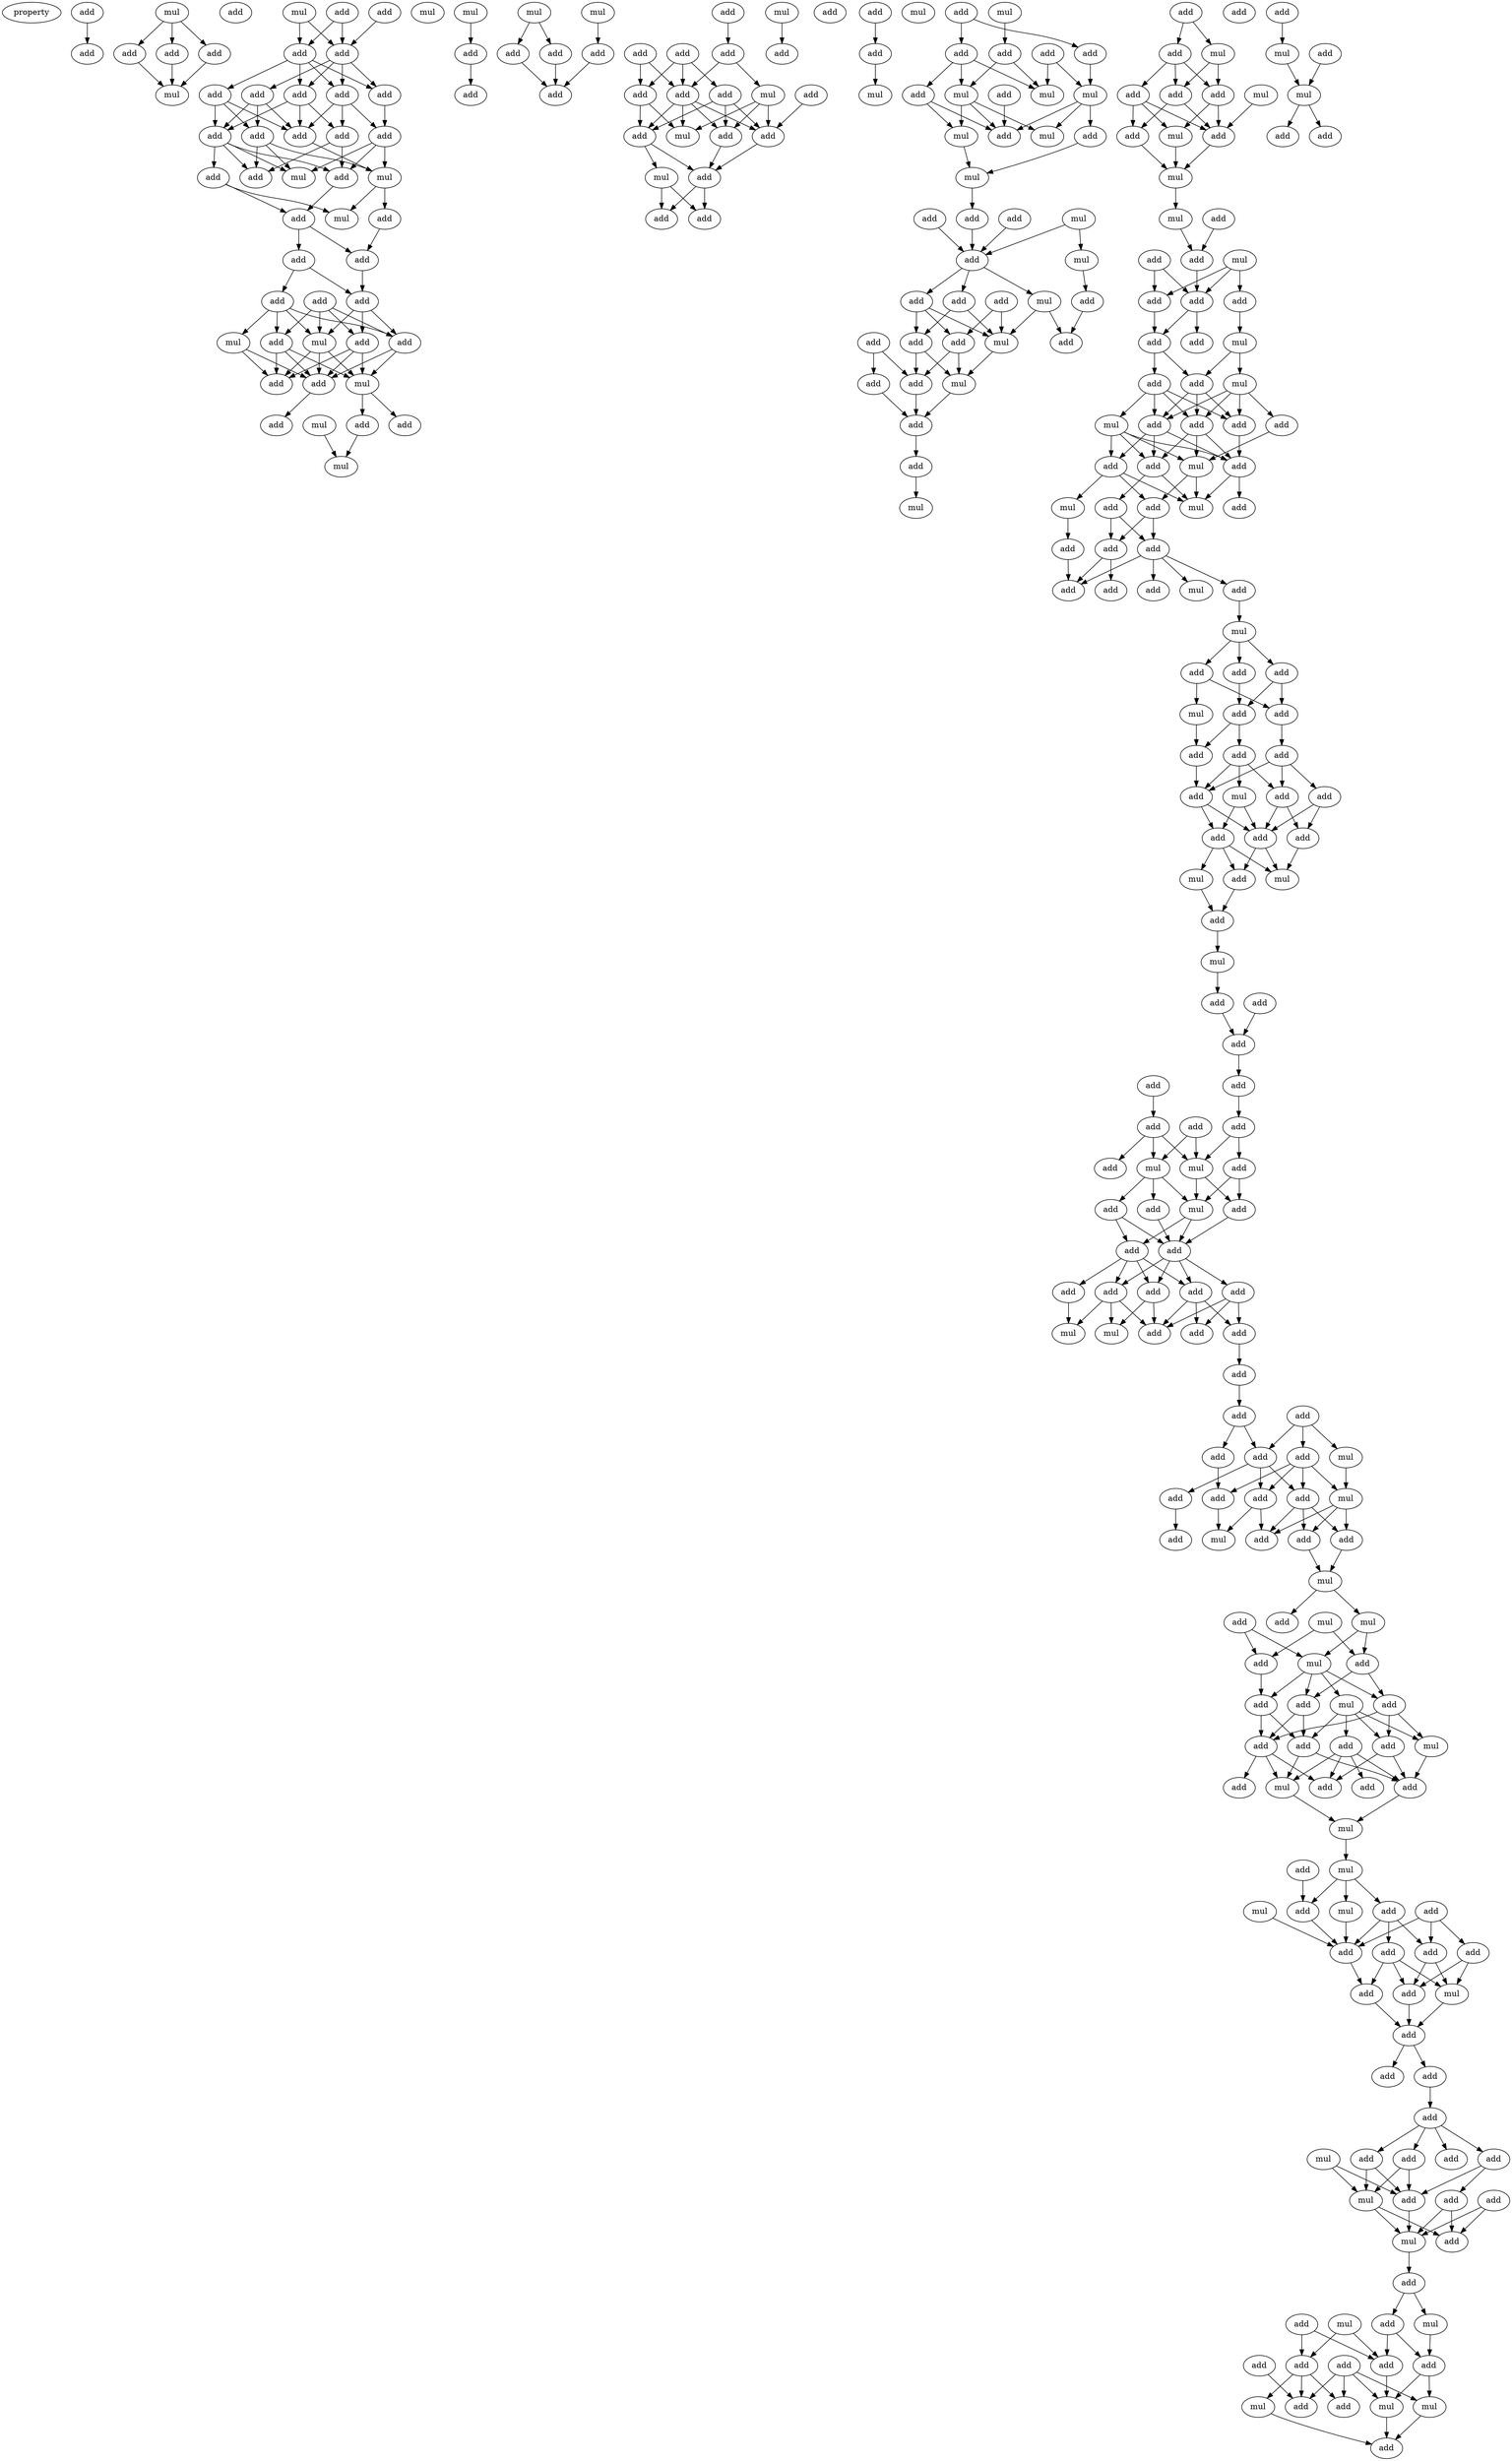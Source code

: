 digraph {
    node [fontcolor=black]
    property [mul=2,lf=1.9]
    0 [ label = add ];
    1 [ label = mul ];
    2 [ label = add ];
    3 [ label = add ];
    4 [ label = add ];
    5 [ label = add ];
    6 [ label = add ];
    7 [ label = mul ];
    8 [ label = add ];
    9 [ label = add ];
    10 [ label = mul ];
    11 [ label = add ];
    12 [ label = add ];
    13 [ label = add ];
    14 [ label = add ];
    15 [ label = add ];
    16 [ label = add ];
    17 [ label = add ];
    18 [ label = add ];
    19 [ label = add ];
    20 [ label = add ];
    21 [ label = add ];
    22 [ label = add ];
    23 [ label = add ];
    24 [ label = mul ];
    25 [ label = mul ];
    26 [ label = add ];
    27 [ label = add ];
    28 [ label = add ];
    29 [ label = add ];
    30 [ label = mul ];
    31 [ label = add ];
    32 [ label = add ];
    33 [ label = add ];
    34 [ label = add ];
    35 [ label = add ];
    36 [ label = add ];
    37 [ label = mul ];
    38 [ label = mul ];
    39 [ label = add ];
    40 [ label = add ];
    41 [ label = add ];
    42 [ label = add ];
    43 [ label = mul ];
    44 [ label = mul ];
    45 [ label = add ];
    46 [ label = add ];
    47 [ label = add ];
    48 [ label = mul ];
    49 [ label = mul ];
    50 [ label = mul ];
    51 [ label = mul ];
    52 [ label = add ];
    53 [ label = mul ];
    54 [ label = add ];
    55 [ label = add ];
    56 [ label = add ];
    57 [ label = add ];
    58 [ label = add ];
    59 [ label = add ];
    60 [ label = add ];
    61 [ label = add ];
    62 [ label = add ];
    63 [ label = add ];
    64 [ label = mul ];
    65 [ label = add ];
    66 [ label = add ];
    67 [ label = add ];
    68 [ label = add ];
    69 [ label = add ];
    70 [ label = mul ];
    71 [ label = add ];
    72 [ label = add ];
    73 [ label = mul ];
    74 [ label = mul ];
    75 [ label = add ];
    76 [ label = add ];
    77 [ label = add ];
    78 [ label = add ];
    79 [ label = add ];
    80 [ label = mul ];
    81 [ label = add ];
    82 [ label = mul ];
    83 [ label = add ];
    84 [ label = mul ];
    85 [ label = add ];
    86 [ label = add ];
    87 [ label = add ];
    88 [ label = add ];
    89 [ label = add ];
    90 [ label = add ];
    91 [ label = mul ];
    92 [ label = mul ];
    93 [ label = mul ];
    94 [ label = add ];
    95 [ label = mul ];
    96 [ label = mul ];
    97 [ label = add ];
    98 [ label = mul ];
    99 [ label = add ];
    100 [ label = mul ];
    101 [ label = add ];
    102 [ label = add ];
    103 [ label = mul ];
    104 [ label = add ];
    105 [ label = add ];
    106 [ label = add ];
    107 [ label = add ];
    108 [ label = add ];
    109 [ label = mul ];
    110 [ label = add ];
    111 [ label = mul ];
    112 [ label = add ];
    113 [ label = add ];
    114 [ label = add ];
    115 [ label = add ];
    116 [ label = add ];
    117 [ label = mul ];
    118 [ label = add ];
    119 [ label = add ];
    120 [ label = mul ];
    121 [ label = add ];
    122 [ label = add ];
    123 [ label = mul ];
    124 [ label = add ];
    125 [ label = add ];
    126 [ label = mul ];
    127 [ label = add ];
    128 [ label = add ];
    129 [ label = add ];
    130 [ label = mul ];
    131 [ label = mul ];
    132 [ label = mul ];
    133 [ label = add ];
    134 [ label = mul ];
    135 [ label = add ];
    136 [ label = add ];
    137 [ label = add ];
    138 [ label = add ];
    139 [ label = add ];
    140 [ label = add ];
    141 [ label = add ];
    142 [ label = mul ];
    143 [ label = add ];
    144 [ label = mul ];
    145 [ label = add ];
    146 [ label = mul ];
    147 [ label = add ];
    148 [ label = add ];
    149 [ label = add ];
    150 [ label = add ];
    151 [ label = add ];
    152 [ label = add ];
    153 [ label = mul ];
    154 [ label = add ];
    155 [ label = add ];
    156 [ label = mul ];
    157 [ label = add ];
    158 [ label = mul ];
    159 [ label = add ];
    160 [ label = add ];
    161 [ label = add ];
    162 [ label = add ];
    163 [ label = add ];
    164 [ label = add ];
    165 [ label = add ];
    166 [ label = add ];
    167 [ label = mul ];
    168 [ label = mul ];
    169 [ label = add ];
    170 [ label = add ];
    171 [ label = add ];
    172 [ label = add ];
    173 [ label = add ];
    174 [ label = mul ];
    175 [ label = add ];
    176 [ label = add ];
    177 [ label = add ];
    178 [ label = mul ];
    179 [ label = add ];
    180 [ label = add ];
    181 [ label = add ];
    182 [ label = add ];
    183 [ label = add ];
    184 [ label = add ];
    185 [ label = add ];
    186 [ label = mul ];
    187 [ label = mul ];
    188 [ label = add ];
    189 [ label = mul ];
    190 [ label = add ];
    191 [ label = add ];
    192 [ label = add ];
    193 [ label = add ];
    194 [ label = add ];
    195 [ label = add ];
    196 [ label = add ];
    197 [ label = add ];
    198 [ label = mul ];
    199 [ label = add ];
    200 [ label = mul ];
    201 [ label = add ];
    202 [ label = mul ];
    203 [ label = add ];
    204 [ label = add ];
    205 [ label = add ];
    206 [ label = add ];
    207 [ label = add ];
    208 [ label = add ];
    209 [ label = add ];
    210 [ label = add ];
    211 [ label = add ];
    212 [ label = add ];
    213 [ label = mul ];
    214 [ label = mul ];
    215 [ label = add ];
    216 [ label = add ];
    217 [ label = add ];
    218 [ label = add ];
    219 [ label = add ];
    220 [ label = add ];
    221 [ label = add ];
    222 [ label = mul ];
    223 [ label = add ];
    224 [ label = add ];
    225 [ label = add ];
    226 [ label = add ];
    227 [ label = mul ];
    228 [ label = add ];
    229 [ label = add ];
    230 [ label = add ];
    231 [ label = mul ];
    232 [ label = add ];
    233 [ label = add ];
    234 [ label = add ];
    235 [ label = mul ];
    236 [ label = mul ];
    237 [ label = add ];
    238 [ label = mul ];
    239 [ label = add ];
    240 [ label = add ];
    241 [ label = add ];
    242 [ label = mul ];
    243 [ label = add ];
    244 [ label = add ];
    245 [ label = add ];
    246 [ label = mul ];
    247 [ label = add ];
    248 [ label = add ];
    249 [ label = add ];
    250 [ label = add ];
    251 [ label = mul ];
    252 [ label = add ];
    253 [ label = add ];
    254 [ label = add ];
    255 [ label = mul ];
    256 [ label = add ];
    257 [ label = mul ];
    258 [ label = add ];
    259 [ label = mul ];
    260 [ label = mul ];
    261 [ label = add ];
    262 [ label = mul ];
    263 [ label = add ];
    264 [ label = add ];
    265 [ label = add ];
    266 [ label = add ];
    267 [ label = add ];
    268 [ label = add ];
    269 [ label = add ];
    270 [ label = mul ];
    271 [ label = add ];
    272 [ label = add ];
    273 [ label = add ];
    274 [ label = add ];
    275 [ label = add ];
    276 [ label = add ];
    277 [ label = add ];
    278 [ label = add ];
    279 [ label = mul ];
    280 [ label = add ];
    281 [ label = add ];
    282 [ label = add ];
    283 [ label = add ];
    284 [ label = add ];
    285 [ label = mul ];
    286 [ label = add ];
    287 [ label = mul ];
    288 [ label = add ];
    289 [ label = mul ];
    290 [ label = add ];
    291 [ label = mul ];
    292 [ label = add ];
    293 [ label = add ];
    294 [ label = add ];
    295 [ label = add ];
    296 [ label = add ];
    297 [ label = add ];
    298 [ label = mul ];
    299 [ label = add ];
    300 [ label = mul ];
    301 [ label = add ];
    302 [ label = mul ];
    303 [ label = add ];
    304 [ label = add ];
    305 [ label = add ];
    306 [ label = mul ];
    307 [ label = mul ];
    308 [ label = add ];
    309 [ label = add ];
    0 -> 3 [ name = 0 ];
    1 -> 2 [ name = 1 ];
    1 -> 5 [ name = 2 ];
    1 -> 6 [ name = 3 ];
    2 -> 7 [ name = 4 ];
    5 -> 7 [ name = 5 ];
    6 -> 7 [ name = 6 ];
    8 -> 11 [ name = 7 ];
    8 -> 12 [ name = 8 ];
    9 -> 12 [ name = 9 ];
    10 -> 11 [ name = 10 ];
    10 -> 12 [ name = 11 ];
    11 -> 13 [ name = 12 ];
    11 -> 14 [ name = 13 ];
    11 -> 15 [ name = 14 ];
    11 -> 17 [ name = 15 ];
    12 -> 13 [ name = 16 ];
    12 -> 15 [ name = 17 ];
    12 -> 16 [ name = 18 ];
    12 -> 17 [ name = 19 ];
    13 -> 18 [ name = 20 ];
    14 -> 19 [ name = 21 ];
    14 -> 21 [ name = 22 ];
    14 -> 22 [ name = 23 ];
    15 -> 19 [ name = 24 ];
    15 -> 20 [ name = 25 ];
    15 -> 22 [ name = 26 ];
    16 -> 19 [ name = 27 ];
    16 -> 21 [ name = 28 ];
    16 -> 22 [ name = 29 ];
    17 -> 18 [ name = 30 ];
    17 -> 20 [ name = 31 ];
    17 -> 22 [ name = 32 ];
    18 -> 23 [ name = 33 ];
    18 -> 24 [ name = 34 ];
    18 -> 25 [ name = 35 ];
    19 -> 23 [ name = 36 ];
    19 -> 24 [ name = 37 ];
    19 -> 26 [ name = 38 ];
    19 -> 27 [ name = 39 ];
    20 -> 23 [ name = 40 ];
    20 -> 27 [ name = 41 ];
    21 -> 24 [ name = 42 ];
    21 -> 25 [ name = 43 ];
    21 -> 27 [ name = 44 ];
    22 -> 25 [ name = 45 ];
    23 -> 29 [ name = 46 ];
    25 -> 28 [ name = 47 ];
    25 -> 30 [ name = 48 ];
    26 -> 29 [ name = 49 ];
    26 -> 30 [ name = 50 ];
    28 -> 32 [ name = 51 ];
    29 -> 31 [ name = 52 ];
    29 -> 32 [ name = 53 ];
    31 -> 33 [ name = 54 ];
    31 -> 35 [ name = 55 ];
    32 -> 35 [ name = 56 ];
    33 -> 36 [ name = 57 ];
    33 -> 37 [ name = 58 ];
    33 -> 38 [ name = 59 ];
    33 -> 39 [ name = 60 ];
    34 -> 36 [ name = 61 ];
    34 -> 37 [ name = 62 ];
    34 -> 39 [ name = 63 ];
    34 -> 40 [ name = 64 ];
    35 -> 36 [ name = 65 ];
    35 -> 37 [ name = 66 ];
    35 -> 40 [ name = 67 ];
    36 -> 41 [ name = 68 ];
    36 -> 43 [ name = 69 ];
    37 -> 41 [ name = 70 ];
    37 -> 42 [ name = 71 ];
    37 -> 43 [ name = 72 ];
    38 -> 41 [ name = 73 ];
    38 -> 42 [ name = 74 ];
    39 -> 41 [ name = 75 ];
    39 -> 42 [ name = 76 ];
    39 -> 43 [ name = 77 ];
    40 -> 41 [ name = 78 ];
    40 -> 42 [ name = 79 ];
    40 -> 43 [ name = 80 ];
    41 -> 47 [ name = 81 ];
    43 -> 45 [ name = 82 ];
    43 -> 46 [ name = 83 ];
    44 -> 48 [ name = 84 ];
    45 -> 48 [ name = 85 ];
    50 -> 52 [ name = 86 ];
    51 -> 54 [ name = 87 ];
    51 -> 56 [ name = 88 ];
    52 -> 57 [ name = 89 ];
    53 -> 55 [ name = 90 ];
    54 -> 58 [ name = 91 ];
    55 -> 58 [ name = 92 ];
    56 -> 58 [ name = 93 ];
    59 -> 60 [ name = 94 ];
    60 -> 64 [ name = 95 ];
    60 -> 66 [ name = 96 ];
    61 -> 63 [ name = 97 ];
    61 -> 65 [ name = 98 ];
    61 -> 66 [ name = 99 ];
    62 -> 63 [ name = 100 ];
    62 -> 66 [ name = 101 ];
    63 -> 68 [ name = 102 ];
    63 -> 70 [ name = 103 ];
    64 -> 69 [ name = 104 ];
    64 -> 70 [ name = 105 ];
    64 -> 71 [ name = 106 ];
    65 -> 68 [ name = 107 ];
    65 -> 69 [ name = 108 ];
    65 -> 71 [ name = 109 ];
    66 -> 68 [ name = 110 ];
    66 -> 69 [ name = 111 ];
    66 -> 70 [ name = 112 ];
    66 -> 71 [ name = 113 ];
    67 -> 71 [ name = 114 ];
    68 -> 72 [ name = 115 ];
    68 -> 73 [ name = 116 ];
    69 -> 72 [ name = 117 ];
    71 -> 72 [ name = 118 ];
    72 -> 75 [ name = 119 ];
    72 -> 77 [ name = 120 ];
    73 -> 75 [ name = 121 ];
    73 -> 77 [ name = 122 ];
    74 -> 79 [ name = 123 ];
    78 -> 81 [ name = 124 ];
    81 -> 82 [ name = 125 ];
    83 -> 86 [ name = 126 ];
    83 -> 88 [ name = 127 ];
    84 -> 85 [ name = 128 ];
    85 -> 92 [ name = 129 ];
    85 -> 93 [ name = 130 ];
    86 -> 90 [ name = 131 ];
    86 -> 92 [ name = 132 ];
    86 -> 93 [ name = 133 ];
    87 -> 91 [ name = 134 ];
    87 -> 92 [ name = 135 ];
    88 -> 91 [ name = 136 ];
    89 -> 94 [ name = 137 ];
    90 -> 94 [ name = 138 ];
    90 -> 95 [ name = 139 ];
    91 -> 94 [ name = 140 ];
    91 -> 96 [ name = 141 ];
    91 -> 97 [ name = 142 ];
    93 -> 94 [ name = 143 ];
    93 -> 95 [ name = 144 ];
    93 -> 96 [ name = 145 ];
    95 -> 98 [ name = 146 ];
    97 -> 98 [ name = 147 ];
    98 -> 99 [ name = 148 ];
    99 -> 104 [ name = 149 ];
    100 -> 103 [ name = 150 ];
    100 -> 104 [ name = 151 ];
    101 -> 104 [ name = 152 ];
    102 -> 104 [ name = 153 ];
    103 -> 108 [ name = 154 ];
    104 -> 106 [ name = 155 ];
    104 -> 107 [ name = 156 ];
    104 -> 109 [ name = 157 ];
    105 -> 111 [ name = 158 ];
    105 -> 113 [ name = 159 ];
    106 -> 111 [ name = 160 ];
    106 -> 112 [ name = 161 ];
    106 -> 113 [ name = 162 ];
    107 -> 111 [ name = 163 ];
    107 -> 112 [ name = 164 ];
    108 -> 114 [ name = 165 ];
    109 -> 111 [ name = 166 ];
    109 -> 114 [ name = 167 ];
    110 -> 115 [ name = 168 ];
    110 -> 116 [ name = 169 ];
    111 -> 117 [ name = 170 ];
    112 -> 116 [ name = 171 ];
    112 -> 117 [ name = 172 ];
    113 -> 116 [ name = 173 ];
    113 -> 117 [ name = 174 ];
    115 -> 118 [ name = 175 ];
    116 -> 118 [ name = 176 ];
    117 -> 118 [ name = 177 ];
    118 -> 119 [ name = 178 ];
    119 -> 120 [ name = 179 ];
    121 -> 122 [ name = 180 ];
    121 -> 123 [ name = 181 ];
    122 -> 124 [ name = 182 ];
    122 -> 125 [ name = 183 ];
    122 -> 127 [ name = 184 ];
    123 -> 125 [ name = 185 ];
    123 -> 127 [ name = 186 ];
    124 -> 128 [ name = 187 ];
    124 -> 129 [ name = 188 ];
    124 -> 130 [ name = 189 ];
    125 -> 128 [ name = 190 ];
    125 -> 129 [ name = 191 ];
    126 -> 129 [ name = 192 ];
    127 -> 129 [ name = 193 ];
    127 -> 130 [ name = 194 ];
    128 -> 131 [ name = 195 ];
    129 -> 131 [ name = 196 ];
    130 -> 131 [ name = 197 ];
    131 -> 132 [ name = 198 ];
    132 -> 136 [ name = 199 ];
    133 -> 136 [ name = 200 ];
    134 -> 137 [ name = 201 ];
    134 -> 138 [ name = 202 ];
    134 -> 139 [ name = 203 ];
    135 -> 138 [ name = 204 ];
    135 -> 139 [ name = 205 ];
    136 -> 138 [ name = 206 ];
    137 -> 142 [ name = 207 ];
    138 -> 140 [ name = 208 ];
    138 -> 141 [ name = 209 ];
    139 -> 141 [ name = 210 ];
    141 -> 143 [ name = 211 ];
    141 -> 145 [ name = 212 ];
    142 -> 143 [ name = 213 ];
    142 -> 144 [ name = 214 ];
    143 -> 147 [ name = 215 ];
    143 -> 148 [ name = 216 ];
    143 -> 149 [ name = 217 ];
    144 -> 147 [ name = 218 ];
    144 -> 148 [ name = 219 ];
    144 -> 149 [ name = 220 ];
    144 -> 150 [ name = 221 ];
    145 -> 146 [ name = 222 ];
    145 -> 147 [ name = 223 ];
    145 -> 148 [ name = 224 ];
    145 -> 149 [ name = 225 ];
    146 -> 151 [ name = 226 ];
    146 -> 152 [ name = 227 ];
    146 -> 153 [ name = 228 ];
    146 -> 154 [ name = 229 ];
    147 -> 152 [ name = 230 ];
    147 -> 153 [ name = 231 ];
    147 -> 154 [ name = 232 ];
    148 -> 154 [ name = 233 ];
    149 -> 151 [ name = 234 ];
    149 -> 152 [ name = 235 ];
    149 -> 154 [ name = 236 ];
    150 -> 153 [ name = 237 ];
    151 -> 156 [ name = 238 ];
    151 -> 157 [ name = 239 ];
    151 -> 158 [ name = 240 ];
    152 -> 156 [ name = 241 ];
    152 -> 159 [ name = 242 ];
    153 -> 156 [ name = 243 ];
    153 -> 157 [ name = 244 ];
    154 -> 155 [ name = 245 ];
    154 -> 156 [ name = 246 ];
    157 -> 160 [ name = 247 ];
    157 -> 162 [ name = 248 ];
    158 -> 161 [ name = 249 ];
    159 -> 160 [ name = 250 ];
    159 -> 162 [ name = 251 ];
    160 -> 163 [ name = 252 ];
    160 -> 165 [ name = 253 ];
    160 -> 166 [ name = 254 ];
    160 -> 167 [ name = 255 ];
    161 -> 163 [ name = 256 ];
    162 -> 163 [ name = 257 ];
    162 -> 164 [ name = 258 ];
    165 -> 168 [ name = 259 ];
    168 -> 169 [ name = 260 ];
    168 -> 170 [ name = 261 ];
    168 -> 171 [ name = 262 ];
    169 -> 172 [ name = 263 ];
    170 -> 173 [ name = 264 ];
    170 -> 174 [ name = 265 ];
    171 -> 172 [ name = 266 ];
    171 -> 173 [ name = 267 ];
    172 -> 175 [ name = 268 ];
    172 -> 177 [ name = 269 ];
    173 -> 176 [ name = 270 ];
    174 -> 175 [ name = 271 ];
    175 -> 179 [ name = 272 ];
    176 -> 179 [ name = 273 ];
    176 -> 180 [ name = 274 ];
    176 -> 181 [ name = 275 ];
    177 -> 178 [ name = 276 ];
    177 -> 179 [ name = 277 ];
    177 -> 181 [ name = 278 ];
    178 -> 182 [ name = 279 ];
    178 -> 184 [ name = 280 ];
    179 -> 182 [ name = 281 ];
    179 -> 184 [ name = 282 ];
    180 -> 182 [ name = 283 ];
    180 -> 183 [ name = 284 ];
    181 -> 182 [ name = 285 ];
    181 -> 183 [ name = 286 ];
    182 -> 185 [ name = 287 ];
    182 -> 187 [ name = 288 ];
    183 -> 187 [ name = 289 ];
    184 -> 185 [ name = 290 ];
    184 -> 186 [ name = 291 ];
    184 -> 187 [ name = 292 ];
    185 -> 188 [ name = 293 ];
    186 -> 188 [ name = 294 ];
    188 -> 189 [ name = 295 ];
    189 -> 191 [ name = 296 ];
    190 -> 192 [ name = 297 ];
    191 -> 192 [ name = 298 ];
    192 -> 193 [ name = 299 ];
    193 -> 197 [ name = 300 ];
    194 -> 196 [ name = 301 ];
    195 -> 198 [ name = 302 ];
    195 -> 200 [ name = 303 ];
    196 -> 198 [ name = 304 ];
    196 -> 200 [ name = 305 ];
    196 -> 201 [ name = 306 ];
    197 -> 199 [ name = 307 ];
    197 -> 200 [ name = 308 ];
    198 -> 202 [ name = 309 ];
    198 -> 203 [ name = 310 ];
    198 -> 205 [ name = 311 ];
    199 -> 202 [ name = 312 ];
    199 -> 204 [ name = 313 ];
    200 -> 202 [ name = 314 ];
    200 -> 204 [ name = 315 ];
    202 -> 206 [ name = 316 ];
    202 -> 207 [ name = 317 ];
    203 -> 207 [ name = 318 ];
    204 -> 207 [ name = 319 ];
    205 -> 206 [ name = 320 ];
    205 -> 207 [ name = 321 ];
    206 -> 208 [ name = 322 ];
    206 -> 209 [ name = 323 ];
    206 -> 210 [ name = 324 ];
    206 -> 211 [ name = 325 ];
    207 -> 208 [ name = 326 ];
    207 -> 210 [ name = 327 ];
    207 -> 211 [ name = 328 ];
    207 -> 212 [ name = 329 ];
    208 -> 213 [ name = 330 ];
    208 -> 214 [ name = 331 ];
    208 -> 217 [ name = 332 ];
    209 -> 214 [ name = 333 ];
    210 -> 213 [ name = 334 ];
    210 -> 217 [ name = 335 ];
    211 -> 215 [ name = 336 ];
    211 -> 216 [ name = 337 ];
    211 -> 217 [ name = 338 ];
    212 -> 215 [ name = 339 ];
    212 -> 216 [ name = 340 ];
    212 -> 217 [ name = 341 ];
    215 -> 218 [ name = 342 ];
    218 -> 219 [ name = 343 ];
    219 -> 221 [ name = 344 ];
    219 -> 224 [ name = 345 ];
    220 -> 221 [ name = 346 ];
    220 -> 222 [ name = 347 ];
    220 -> 223 [ name = 348 ];
    221 -> 225 [ name = 349 ];
    221 -> 228 [ name = 350 ];
    221 -> 229 [ name = 351 ];
    222 -> 227 [ name = 352 ];
    223 -> 226 [ name = 353 ];
    223 -> 227 [ name = 354 ];
    223 -> 228 [ name = 355 ];
    223 -> 229 [ name = 356 ];
    224 -> 226 [ name = 357 ];
    225 -> 232 [ name = 358 ];
    226 -> 231 [ name = 359 ];
    227 -> 230 [ name = 360 ];
    227 -> 233 [ name = 361 ];
    227 -> 234 [ name = 362 ];
    228 -> 231 [ name = 363 ];
    228 -> 233 [ name = 364 ];
    229 -> 230 [ name = 365 ];
    229 -> 233 [ name = 366 ];
    229 -> 234 [ name = 367 ];
    230 -> 235 [ name = 368 ];
    234 -> 235 [ name = 369 ];
    235 -> 236 [ name = 370 ];
    235 -> 239 [ name = 371 ];
    236 -> 241 [ name = 372 ];
    236 -> 242 [ name = 373 ];
    237 -> 240 [ name = 374 ];
    237 -> 242 [ name = 375 ];
    238 -> 240 [ name = 376 ];
    238 -> 241 [ name = 377 ];
    240 -> 243 [ name = 378 ];
    241 -> 244 [ name = 379 ];
    241 -> 245 [ name = 380 ];
    242 -> 243 [ name = 381 ];
    242 -> 244 [ name = 382 ];
    242 -> 245 [ name = 383 ];
    242 -> 246 [ name = 384 ];
    243 -> 249 [ name = 385 ];
    243 -> 250 [ name = 386 ];
    244 -> 249 [ name = 387 ];
    244 -> 250 [ name = 388 ];
    245 -> 248 [ name = 389 ];
    245 -> 250 [ name = 390 ];
    245 -> 251 [ name = 391 ];
    246 -> 247 [ name = 392 ];
    246 -> 248 [ name = 393 ];
    246 -> 249 [ name = 394 ];
    246 -> 251 [ name = 395 ];
    247 -> 252 [ name = 396 ];
    247 -> 253 [ name = 397 ];
    247 -> 255 [ name = 398 ];
    247 -> 256 [ name = 399 ];
    248 -> 253 [ name = 400 ];
    248 -> 256 [ name = 401 ];
    249 -> 253 [ name = 402 ];
    249 -> 255 [ name = 403 ];
    250 -> 254 [ name = 404 ];
    250 -> 255 [ name = 405 ];
    250 -> 256 [ name = 406 ];
    251 -> 253 [ name = 407 ];
    253 -> 257 [ name = 408 ];
    255 -> 257 [ name = 409 ];
    257 -> 259 [ name = 410 ];
    258 -> 264 [ name = 411 ];
    259 -> 260 [ name = 412 ];
    259 -> 261 [ name = 413 ];
    259 -> 264 [ name = 414 ];
    260 -> 265 [ name = 415 ];
    261 -> 265 [ name = 416 ];
    261 -> 266 [ name = 417 ];
    261 -> 268 [ name = 418 ];
    262 -> 265 [ name = 419 ];
    263 -> 265 [ name = 420 ];
    263 -> 267 [ name = 421 ];
    263 -> 268 [ name = 422 ];
    264 -> 265 [ name = 423 ];
    265 -> 271 [ name = 424 ];
    266 -> 269 [ name = 425 ];
    266 -> 270 [ name = 426 ];
    266 -> 271 [ name = 427 ];
    267 -> 269 [ name = 428 ];
    267 -> 270 [ name = 429 ];
    268 -> 269 [ name = 430 ];
    268 -> 270 [ name = 431 ];
    269 -> 272 [ name = 432 ];
    270 -> 272 [ name = 433 ];
    271 -> 272 [ name = 434 ];
    272 -> 273 [ name = 435 ];
    272 -> 274 [ name = 436 ];
    274 -> 275 [ name = 437 ];
    275 -> 276 [ name = 438 ];
    275 -> 277 [ name = 439 ];
    275 -> 278 [ name = 440 ];
    275 -> 280 [ name = 441 ];
    277 -> 282 [ name = 442 ];
    277 -> 284 [ name = 443 ];
    278 -> 284 [ name = 444 ];
    278 -> 285 [ name = 445 ];
    279 -> 284 [ name = 446 ];
    279 -> 285 [ name = 447 ];
    280 -> 284 [ name = 448 ];
    280 -> 285 [ name = 449 ];
    281 -> 286 [ name = 450 ];
    281 -> 287 [ name = 451 ];
    282 -> 286 [ name = 452 ];
    282 -> 287 [ name = 453 ];
    284 -> 287 [ name = 454 ];
    285 -> 286 [ name = 455 ];
    285 -> 287 [ name = 456 ];
    287 -> 288 [ name = 457 ];
    288 -> 290 [ name = 458 ];
    288 -> 291 [ name = 459 ];
    289 -> 293 [ name = 460 ];
    289 -> 295 [ name = 461 ];
    290 -> 293 [ name = 462 ];
    290 -> 294 [ name = 463 ];
    291 -> 294 [ name = 464 ];
    292 -> 293 [ name = 465 ];
    292 -> 295 [ name = 466 ];
    293 -> 298 [ name = 467 ];
    294 -> 298 [ name = 468 ];
    294 -> 300 [ name = 469 ];
    295 -> 299 [ name = 470 ];
    295 -> 301 [ name = 471 ];
    295 -> 302 [ name = 472 ];
    296 -> 299 [ name = 473 ];
    297 -> 298 [ name = 474 ];
    297 -> 299 [ name = 475 ];
    297 -> 300 [ name = 476 ];
    297 -> 301 [ name = 477 ];
    298 -> 303 [ name = 478 ];
    300 -> 303 [ name = 479 ];
    302 -> 303 [ name = 480 ];
    304 -> 306 [ name = 481 ];
    305 -> 307 [ name = 482 ];
    306 -> 307 [ name = 483 ];
    307 -> 308 [ name = 484 ];
    307 -> 309 [ name = 485 ];
}
